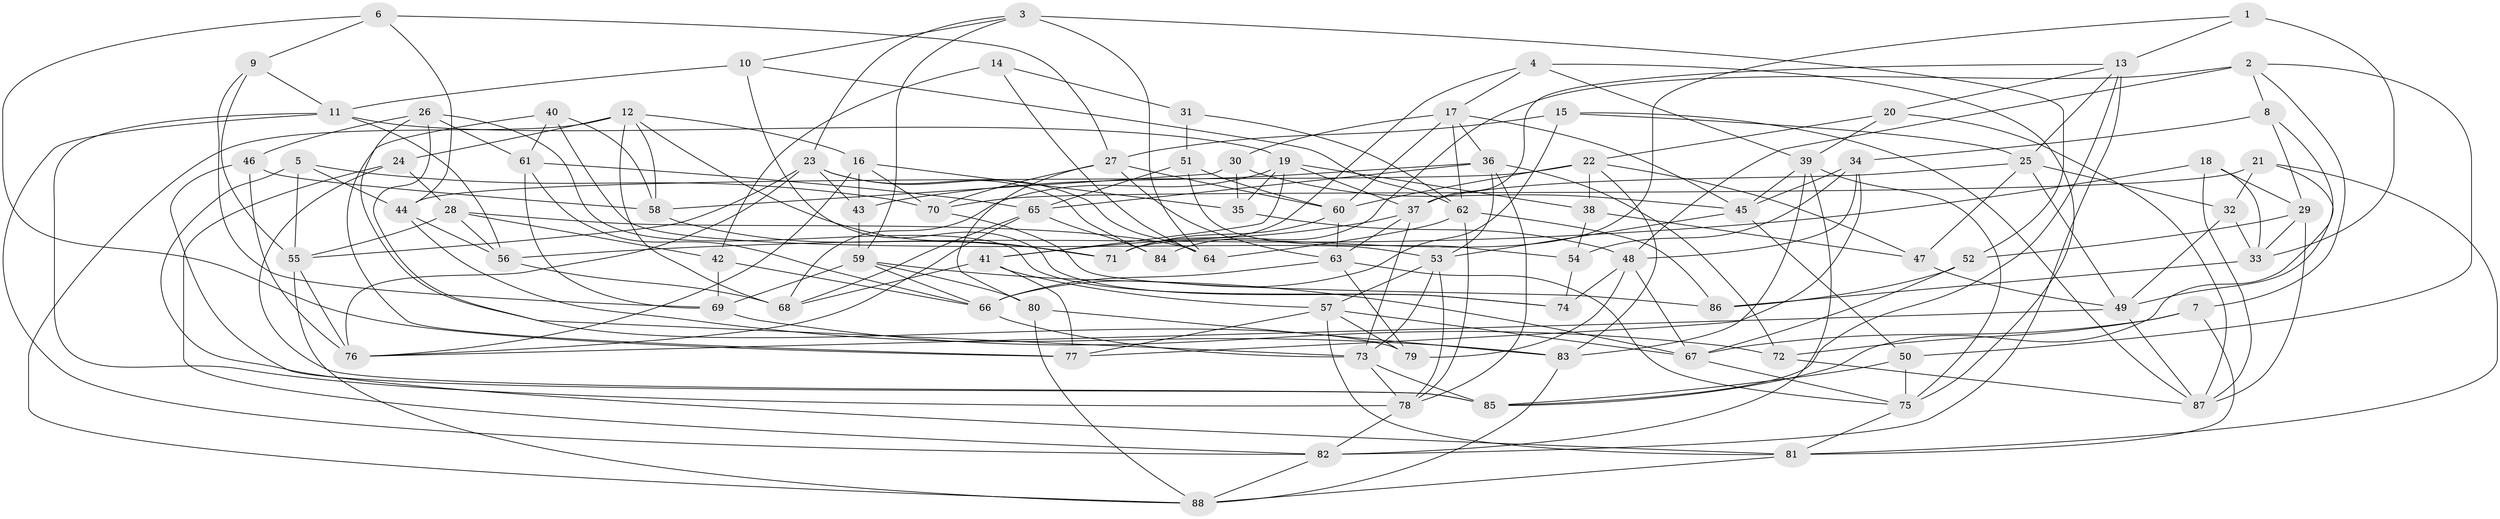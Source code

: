 // original degree distribution, {4: 1.0}
// Generated by graph-tools (version 1.1) at 2025/38/03/04/25 23:38:06]
// undirected, 88 vertices, 218 edges
graph export_dot {
  node [color=gray90,style=filled];
  1;
  2;
  3;
  4;
  5;
  6;
  7;
  8;
  9;
  10;
  11;
  12;
  13;
  14;
  15;
  16;
  17;
  18;
  19;
  20;
  21;
  22;
  23;
  24;
  25;
  26;
  27;
  28;
  29;
  30;
  31;
  32;
  33;
  34;
  35;
  36;
  37;
  38;
  39;
  40;
  41;
  42;
  43;
  44;
  45;
  46;
  47;
  48;
  49;
  50;
  51;
  52;
  53;
  54;
  55;
  56;
  57;
  58;
  59;
  60;
  61;
  62;
  63;
  64;
  65;
  66;
  67;
  68;
  69;
  70;
  71;
  72;
  73;
  74;
  75;
  76;
  77;
  78;
  79;
  80;
  81;
  82;
  83;
  84;
  85;
  86;
  87;
  88;
  1 -- 13 [weight=1.0];
  1 -- 33 [weight=2.0];
  1 -- 71 [weight=1.0];
  2 -- 7 [weight=1.0];
  2 -- 8 [weight=1.0];
  2 -- 48 [weight=1.0];
  2 -- 50 [weight=1.0];
  2 -- 84 [weight=2.0];
  3 -- 10 [weight=1.0];
  3 -- 23 [weight=1.0];
  3 -- 52 [weight=2.0];
  3 -- 59 [weight=1.0];
  3 -- 64 [weight=1.0];
  4 -- 17 [weight=1.0];
  4 -- 39 [weight=1.0];
  4 -- 71 [weight=1.0];
  4 -- 75 [weight=1.0];
  5 -- 44 [weight=1.0];
  5 -- 55 [weight=1.0];
  5 -- 70 [weight=1.0];
  5 -- 81 [weight=1.0];
  6 -- 9 [weight=1.0];
  6 -- 27 [weight=1.0];
  6 -- 44 [weight=1.0];
  6 -- 77 [weight=1.0];
  7 -- 67 [weight=1.0];
  7 -- 72 [weight=1.0];
  7 -- 81 [weight=1.0];
  8 -- 29 [weight=1.0];
  8 -- 34 [weight=1.0];
  8 -- 49 [weight=1.0];
  9 -- 11 [weight=1.0];
  9 -- 55 [weight=1.0];
  9 -- 69 [weight=1.0];
  10 -- 11 [weight=1.0];
  10 -- 62 [weight=1.0];
  10 -- 74 [weight=1.0];
  11 -- 19 [weight=1.0];
  11 -- 56 [weight=1.0];
  11 -- 78 [weight=1.0];
  11 -- 82 [weight=1.0];
  12 -- 16 [weight=1.0];
  12 -- 24 [weight=1.0];
  12 -- 58 [weight=1.0];
  12 -- 68 [weight=1.0];
  12 -- 71 [weight=1.0];
  12 -- 88 [weight=1.0];
  13 -- 20 [weight=1.0];
  13 -- 25 [weight=1.0];
  13 -- 37 [weight=1.0];
  13 -- 82 [weight=1.0];
  13 -- 85 [weight=1.0];
  14 -- 31 [weight=1.0];
  14 -- 42 [weight=2.0];
  14 -- 64 [weight=1.0];
  15 -- 25 [weight=1.0];
  15 -- 27 [weight=1.0];
  15 -- 66 [weight=1.0];
  15 -- 87 [weight=1.0];
  16 -- 35 [weight=1.0];
  16 -- 43 [weight=1.0];
  16 -- 70 [weight=2.0];
  16 -- 76 [weight=1.0];
  17 -- 30 [weight=1.0];
  17 -- 36 [weight=1.0];
  17 -- 45 [weight=1.0];
  17 -- 60 [weight=1.0];
  17 -- 62 [weight=1.0];
  18 -- 29 [weight=1.0];
  18 -- 33 [weight=1.0];
  18 -- 56 [weight=1.0];
  18 -- 87 [weight=1.0];
  19 -- 35 [weight=1.0];
  19 -- 37 [weight=1.0];
  19 -- 38 [weight=1.0];
  19 -- 41 [weight=1.0];
  19 -- 68 [weight=1.0];
  20 -- 22 [weight=1.0];
  20 -- 39 [weight=1.0];
  20 -- 87 [weight=1.0];
  21 -- 32 [weight=1.0];
  21 -- 70 [weight=1.0];
  21 -- 81 [weight=1.0];
  21 -- 85 [weight=1.0];
  22 -- 38 [weight=1.0];
  22 -- 44 [weight=1.0];
  22 -- 47 [weight=1.0];
  22 -- 60 [weight=1.0];
  22 -- 83 [weight=1.0];
  23 -- 43 [weight=1.0];
  23 -- 55 [weight=1.0];
  23 -- 64 [weight=1.0];
  23 -- 76 [weight=1.0];
  23 -- 84 [weight=1.0];
  24 -- 28 [weight=1.0];
  24 -- 82 [weight=1.0];
  24 -- 85 [weight=1.0];
  25 -- 32 [weight=1.0];
  25 -- 37 [weight=1.0];
  25 -- 47 [weight=1.0];
  25 -- 49 [weight=1.0];
  26 -- 46 [weight=1.0];
  26 -- 61 [weight=2.0];
  26 -- 73 [weight=1.0];
  26 -- 74 [weight=1.0];
  26 -- 79 [weight=1.0];
  27 -- 60 [weight=1.0];
  27 -- 63 [weight=1.0];
  27 -- 70 [weight=1.0];
  27 -- 80 [weight=1.0];
  28 -- 42 [weight=1.0];
  28 -- 55 [weight=1.0];
  28 -- 56 [weight=1.0];
  28 -- 64 [weight=2.0];
  29 -- 33 [weight=1.0];
  29 -- 52 [weight=2.0];
  29 -- 87 [weight=1.0];
  30 -- 35 [weight=1.0];
  30 -- 45 [weight=1.0];
  30 -- 58 [weight=1.0];
  31 -- 51 [weight=2.0];
  31 -- 62 [weight=1.0];
  32 -- 33 [weight=1.0];
  32 -- 49 [weight=1.0];
  33 -- 86 [weight=1.0];
  34 -- 45 [weight=1.0];
  34 -- 48 [weight=1.0];
  34 -- 54 [weight=2.0];
  34 -- 77 [weight=1.0];
  35 -- 48 [weight=1.0];
  36 -- 43 [weight=1.0];
  36 -- 53 [weight=1.0];
  36 -- 65 [weight=1.0];
  36 -- 72 [weight=1.0];
  36 -- 78 [weight=1.0];
  37 -- 41 [weight=1.0];
  37 -- 63 [weight=1.0];
  37 -- 73 [weight=1.0];
  38 -- 47 [weight=1.0];
  38 -- 54 [weight=1.0];
  39 -- 45 [weight=1.0];
  39 -- 75 [weight=1.0];
  39 -- 82 [weight=1.0];
  39 -- 83 [weight=1.0];
  40 -- 53 [weight=1.0];
  40 -- 58 [weight=1.0];
  40 -- 61 [weight=1.0];
  40 -- 77 [weight=1.0];
  41 -- 57 [weight=1.0];
  41 -- 68 [weight=1.0];
  41 -- 77 [weight=2.0];
  42 -- 66 [weight=1.0];
  42 -- 69 [weight=2.0];
  43 -- 59 [weight=1.0];
  44 -- 56 [weight=1.0];
  44 -- 83 [weight=2.0];
  45 -- 50 [weight=1.0];
  45 -- 53 [weight=1.0];
  46 -- 58 [weight=1.0];
  46 -- 76 [weight=1.0];
  46 -- 85 [weight=1.0];
  47 -- 49 [weight=1.0];
  48 -- 67 [weight=1.0];
  48 -- 74 [weight=1.0];
  48 -- 79 [weight=1.0];
  49 -- 76 [weight=1.0];
  49 -- 87 [weight=1.0];
  50 -- 75 [weight=1.0];
  50 -- 85 [weight=1.0];
  51 -- 54 [weight=2.0];
  51 -- 60 [weight=1.0];
  51 -- 65 [weight=1.0];
  52 -- 67 [weight=1.0];
  52 -- 86 [weight=1.0];
  53 -- 57 [weight=1.0];
  53 -- 73 [weight=1.0];
  53 -- 78 [weight=1.0];
  54 -- 74 [weight=1.0];
  55 -- 76 [weight=1.0];
  55 -- 88 [weight=1.0];
  56 -- 68 [weight=2.0];
  57 -- 67 [weight=1.0];
  57 -- 77 [weight=1.0];
  57 -- 79 [weight=1.0];
  57 -- 81 [weight=1.0];
  58 -- 71 [weight=2.0];
  59 -- 66 [weight=1.0];
  59 -- 67 [weight=1.0];
  59 -- 69 [weight=1.0];
  59 -- 80 [weight=1.0];
  60 -- 63 [weight=1.0];
  60 -- 71 [weight=1.0];
  61 -- 65 [weight=1.0];
  61 -- 66 [weight=1.0];
  61 -- 69 [weight=1.0];
  62 -- 64 [weight=1.0];
  62 -- 78 [weight=1.0];
  62 -- 86 [weight=1.0];
  63 -- 66 [weight=1.0];
  63 -- 75 [weight=1.0];
  63 -- 79 [weight=1.0];
  65 -- 68 [weight=1.0];
  65 -- 76 [weight=1.0];
  65 -- 84 [weight=1.0];
  66 -- 73 [weight=1.0];
  67 -- 75 [weight=1.0];
  69 -- 72 [weight=1.0];
  70 -- 86 [weight=1.0];
  72 -- 87 [weight=1.0];
  73 -- 78 [weight=1.0];
  73 -- 85 [weight=1.0];
  75 -- 81 [weight=1.0];
  78 -- 82 [weight=1.0];
  80 -- 83 [weight=1.0];
  80 -- 88 [weight=1.0];
  81 -- 88 [weight=1.0];
  82 -- 88 [weight=1.0];
  83 -- 88 [weight=1.0];
}

